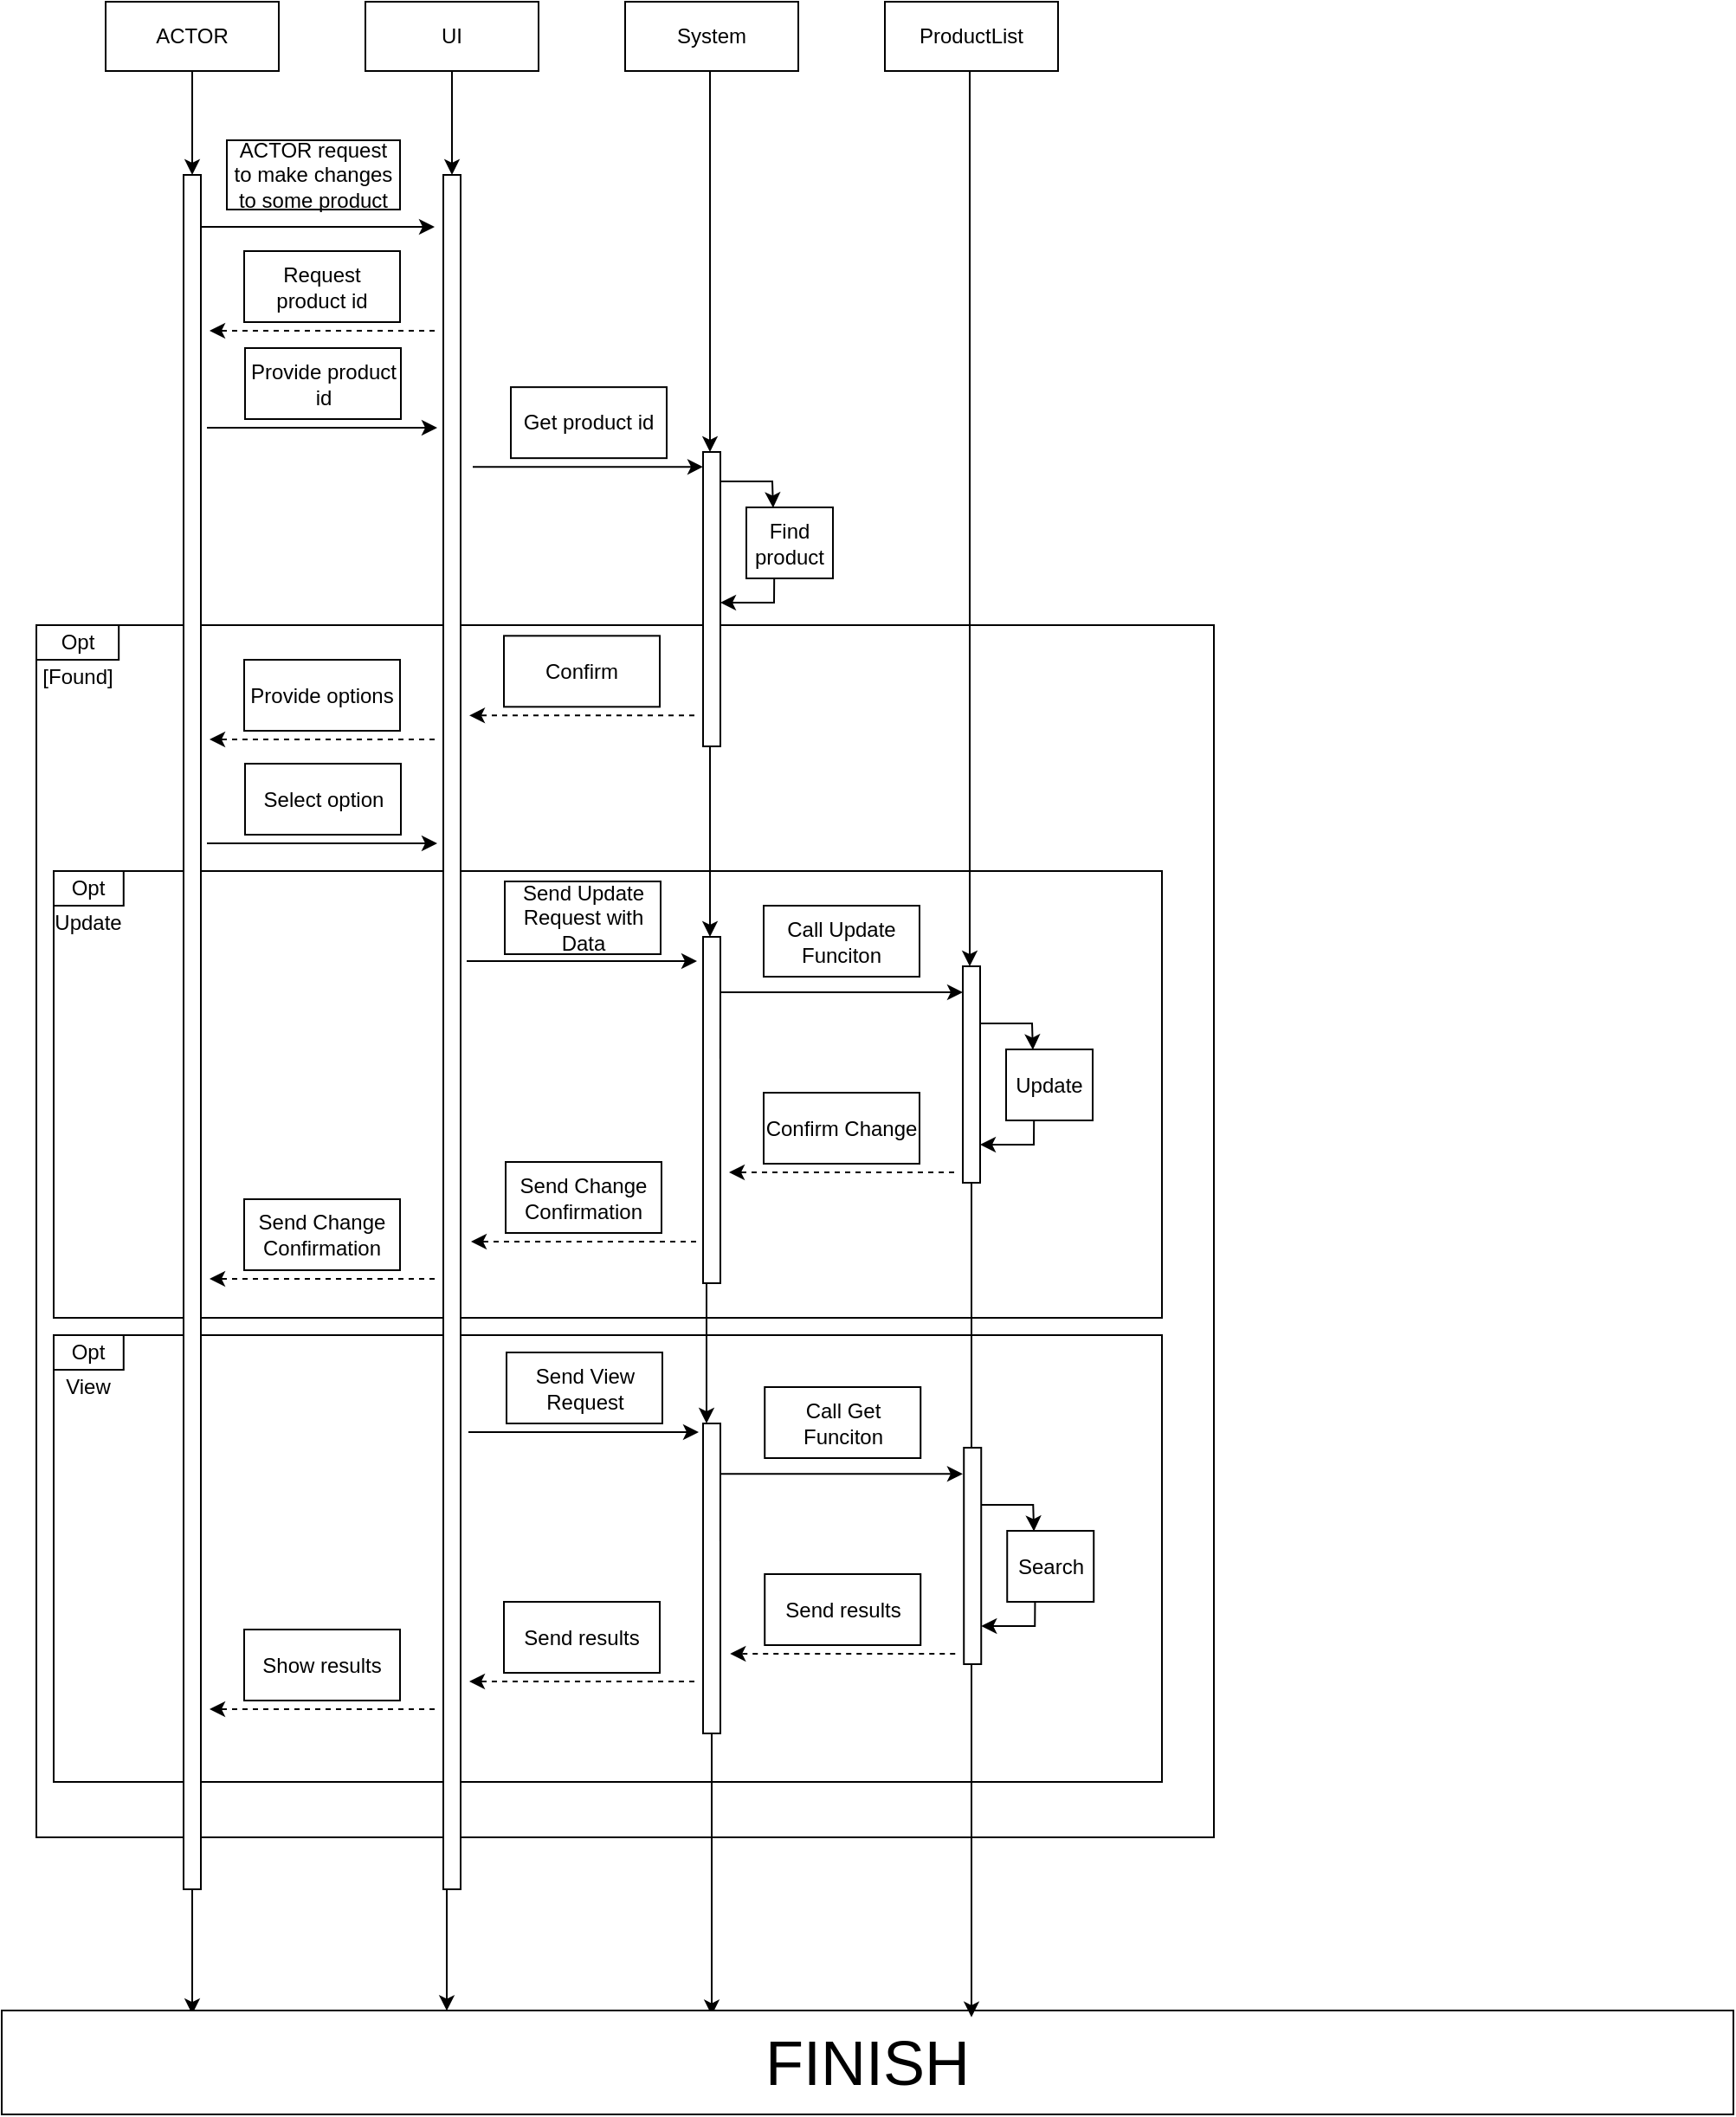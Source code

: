 <mxfile version="12.5.3" type="device"><diagram id="jN9ZzLNDDYYRKlVLCkU8" name="Page-1"><mxGraphModel dx="1765" dy="1305" grid="1" gridSize="10" guides="1" tooltips="1" connect="1" arrows="1" fold="1" page="1" pageScale="1" pageWidth="850" pageHeight="1100" math="0" shadow="0"><root><mxCell id="0"/><mxCell id="1" parent="0"/><mxCell id="iJIT8fu7xfQn46Ji7LRA-87" value="" style="rounded=0;whiteSpace=wrap;html=1;strokeColor=#000000;fillColor=#ffffff;" parent="1" vertex="1"><mxGeometry x="110" y="410" width="680" height="700" as="geometry"/></mxCell><mxCell id="iJIT8fu7xfQn46Ji7LRA-133" value="" style="rounded=0;whiteSpace=wrap;html=1;strokeColor=#000000;fillColor=#ffffff;" parent="1" vertex="1"><mxGeometry x="120" y="820" width="640" height="258" as="geometry"/></mxCell><mxCell id="iJIT8fu7xfQn46Ji7LRA-104" value="" style="rounded=0;whiteSpace=wrap;html=1;strokeColor=#000000;fillColor=#ffffff;" parent="1" vertex="1"><mxGeometry x="120" y="552" width="640" height="258" as="geometry"/></mxCell><mxCell id="iJIT8fu7xfQn46Ji7LRA-89" value="Opt" style="rounded=0;whiteSpace=wrap;html=1;strokeColor=#000000;fillColor=#ffffff;" parent="1" vertex="1"><mxGeometry x="110" y="410" width="47.596" height="20" as="geometry"/></mxCell><mxCell id="iJIT8fu7xfQn46Ji7LRA-91" value="[Found]" style="text;html=1;strokeColor=none;fillColor=none;align=center;verticalAlign=middle;whiteSpace=wrap;rounded=0;" parent="1" vertex="1"><mxGeometry x="114.76" y="430" width="38.077" height="20" as="geometry"/></mxCell><mxCell id="iJIT8fu7xfQn46Ji7LRA-93" value="" style="endArrow=classic;html=1;dashed=1;" parent="1" edge="1"><mxGeometry width="50" height="50" relative="1" as="geometry"><mxPoint x="490" y="462.17" as="sourcePoint"/><mxPoint x="360" y="462.17" as="targetPoint"/></mxGeometry></mxCell><mxCell id="iJIT8fu7xfQn46Ji7LRA-94" value="Confirm" style="rounded=0;whiteSpace=wrap;html=1;strokeColor=#000000;" parent="1" vertex="1"><mxGeometry x="380" y="416.17" width="90" height="41" as="geometry"/></mxCell><mxCell id="iJIT8fu7xfQn46Ji7LRA-95" value="" style="endArrow=classic;html=1;dashed=1;" parent="1" edge="1"><mxGeometry width="50" height="50" relative="1" as="geometry"><mxPoint x="340" y="476" as="sourcePoint"/><mxPoint x="210" y="476" as="targetPoint"/></mxGeometry></mxCell><mxCell id="iJIT8fu7xfQn46Ji7LRA-96" value="Provide options" style="rounded=0;whiteSpace=wrap;html=1;strokeColor=#000000;" parent="1" vertex="1"><mxGeometry x="230" y="430" width="90" height="41" as="geometry"/></mxCell><mxCell id="iJIT8fu7xfQn46Ji7LRA-97" value="Select option" style="rounded=0;whiteSpace=wrap;html=1;strokeColor=#000000;" parent="1" vertex="1"><mxGeometry x="230.5" y="490" width="90" height="41" as="geometry"/></mxCell><mxCell id="iJIT8fu7xfQn46Ji7LRA-98" value="" style="endArrow=classic;html=1;" parent="1" edge="1"><mxGeometry width="50" height="50" relative="1" as="geometry"><mxPoint x="208.5" y="536" as="sourcePoint"/><mxPoint x="341.5" y="536" as="targetPoint"/></mxGeometry></mxCell><mxCell id="hV3SvycA8Y3fYOB4Zh-P-26" style="edgeStyle=orthogonalEdgeStyle;rounded=0;orthogonalLoop=1;jettySize=auto;html=1;exitX=0.5;exitY=1;exitDx=0;exitDy=0;entryX=0.11;entryY=0.035;entryDx=0;entryDy=0;entryPerimeter=0;" parent="1" source="hV3SvycA8Y3fYOB4Zh-P-53" target="iJIT8fu7xfQn46Ji7LRA-39" edge="1"><mxGeometry relative="1" as="geometry"><mxPoint x="200" y="760" as="targetPoint"/></mxGeometry></mxCell><mxCell id="hV3SvycA8Y3fYOB4Zh-P-27" value="&lt;div&gt;ACTOR&lt;/div&gt;" style="rounded=0;whiteSpace=wrap;html=1;" parent="1" vertex="1"><mxGeometry x="150" y="50" width="100" height="40" as="geometry"/></mxCell><mxCell id="hV3SvycA8Y3fYOB4Zh-P-28" style="edgeStyle=orthogonalEdgeStyle;rounded=0;orthogonalLoop=1;jettySize=auto;html=1;exitX=0.5;exitY=1;exitDx=0;exitDy=0;entryX=0.257;entryY=0.003;entryDx=0;entryDy=0;entryPerimeter=0;" parent="1" source="hV3SvycA8Y3fYOB4Zh-P-54" target="iJIT8fu7xfQn46Ji7LRA-39" edge="1"><mxGeometry relative="1" as="geometry"><mxPoint x="353" y="968" as="targetPoint"/><Array as="points"><mxPoint x="347" y="670"/></Array></mxGeometry></mxCell><mxCell id="hV3SvycA8Y3fYOB4Zh-P-29" value="UI" style="rounded=0;whiteSpace=wrap;html=1;" parent="1" vertex="1"><mxGeometry x="300" y="50" width="100" height="40" as="geometry"/></mxCell><mxCell id="hV3SvycA8Y3fYOB4Zh-P-30" style="edgeStyle=orthogonalEdgeStyle;rounded=0;orthogonalLoop=1;jettySize=auto;html=1;entryX=0.41;entryY=0.046;entryDx=0;entryDy=0;entryPerimeter=0;" parent="1" source="iJIT8fu7xfQn46Ji7LRA-130" target="iJIT8fu7xfQn46Ji7LRA-39" edge="1"><mxGeometry relative="1" as="geometry"><mxPoint x="500" y="760" as="targetPoint"/></mxGeometry></mxCell><mxCell id="hV3SvycA8Y3fYOB4Zh-P-31" value="&lt;div&gt;System&lt;/div&gt;" style="rounded=0;whiteSpace=wrap;html=1;" parent="1" vertex="1"><mxGeometry x="450" y="50" width="100" height="40" as="geometry"/></mxCell><mxCell id="hV3SvycA8Y3fYOB4Zh-P-39" style="edgeStyle=orthogonalEdgeStyle;rounded=0;orthogonalLoop=1;jettySize=auto;html=1;exitX=0.5;exitY=1;exitDx=0;exitDy=0;" parent="1" source="hV3SvycA8Y3fYOB4Zh-P-27" target="hV3SvycA8Y3fYOB4Zh-P-53" edge="1"><mxGeometry relative="1" as="geometry"><mxPoint x="200" y="760" as="targetPoint"/><mxPoint x="200" y="90" as="sourcePoint"/></mxGeometry></mxCell><mxCell id="hV3SvycA8Y3fYOB4Zh-P-40" style="edgeStyle=orthogonalEdgeStyle;rounded=0;orthogonalLoop=1;jettySize=auto;html=1;exitX=0.5;exitY=1;exitDx=0;exitDy=0;" parent="1" source="hV3SvycA8Y3fYOB4Zh-P-29" target="hV3SvycA8Y3fYOB4Zh-P-54" edge="1"><mxGeometry relative="1" as="geometry"><mxPoint x="350" y="760" as="targetPoint"/><mxPoint x="350" y="90" as="sourcePoint"/></mxGeometry></mxCell><mxCell id="iJIT8fu7xfQn46Ji7LRA-33" style="edgeStyle=none;rounded=0;orthogonalLoop=1;jettySize=auto;html=1;entryX=0.309;entryY=0.005;entryDx=0;entryDy=0;entryPerimeter=0;" parent="1" target="iJIT8fu7xfQn46Ji7LRA-28" edge="1"><mxGeometry relative="1" as="geometry"><mxPoint x="550" y="337" as="targetPoint"/><mxPoint x="505" y="327" as="sourcePoint"/><Array as="points"><mxPoint x="535" y="327"/></Array></mxGeometry></mxCell><mxCell id="hV3SvycA8Y3fYOB4Zh-P-41" value="" style="rounded=0;whiteSpace=wrap;html=1;" parent="1" vertex="1"><mxGeometry x="495" y="310" width="10" height="170" as="geometry"/></mxCell><mxCell id="hV3SvycA8Y3fYOB4Zh-P-42" style="edgeStyle=orthogonalEdgeStyle;rounded=0;orthogonalLoop=1;jettySize=auto;html=1;" parent="1" source="hV3SvycA8Y3fYOB4Zh-P-31" target="hV3SvycA8Y3fYOB4Zh-P-41" edge="1"><mxGeometry relative="1" as="geometry"><mxPoint x="500" y="760" as="targetPoint"/><mxPoint x="500" y="90" as="sourcePoint"/><Array as="points"><mxPoint x="499" y="140"/><mxPoint x="499" y="140"/></Array></mxGeometry></mxCell><mxCell id="hV3SvycA8Y3fYOB4Zh-P-52" value="&lt;div&gt;&lt;br&gt;&lt;/div&gt;&lt;div&gt;&lt;br&gt;&lt;/div&gt;" style="text;html=1;align=center;verticalAlign=middle;resizable=0;points=[];autosize=1;" parent="1" vertex="1"><mxGeometry x="230" y="615" width="20" height="30" as="geometry"/></mxCell><mxCell id="hV3SvycA8Y3fYOB4Zh-P-53" value="" style="rounded=0;whiteSpace=wrap;html=1;" parent="1" vertex="1"><mxGeometry x="195" y="150" width="10" height="990" as="geometry"/></mxCell><mxCell id="hV3SvycA8Y3fYOB4Zh-P-54" value="" style="rounded=0;whiteSpace=wrap;html=1;" parent="1" vertex="1"><mxGeometry x="345" y="150" width="10" height="990" as="geometry"/></mxCell><mxCell id="hV3SvycA8Y3fYOB4Zh-P-61" value="" style="endArrow=classic;html=1;" parent="1" edge="1"><mxGeometry width="50" height="50" relative="1" as="geometry"><mxPoint x="205" y="180" as="sourcePoint"/><mxPoint x="340" y="180" as="targetPoint"/></mxGeometry></mxCell><mxCell id="hV3SvycA8Y3fYOB4Zh-P-62" value="Provide product id" style="rounded=0;whiteSpace=wrap;html=1;strokeColor=#000000;" parent="1" vertex="1"><mxGeometry x="230.5" y="250" width="90" height="41" as="geometry"/></mxCell><mxCell id="hV3SvycA8Y3fYOB4Zh-P-63" value="" style="endArrow=classic;html=1;" parent="1" edge="1"><mxGeometry width="50" height="50" relative="1" as="geometry"><mxPoint x="208.5" y="296" as="sourcePoint"/><mxPoint x="341.5" y="296" as="targetPoint"/></mxGeometry></mxCell><mxCell id="hV3SvycA8Y3fYOB4Zh-P-3" value="ACTOR request to make changes to some product" style="rounded=0;whiteSpace=wrap;html=1;strokeColor=#000000;" parent="1" vertex="1"><mxGeometry x="220" y="130" width="100" height="40" as="geometry"/></mxCell><mxCell id="iJIT8fu7xfQn46Ji7LRA-2" value="&lt;div&gt;ProductList&lt;/div&gt;" style="rounded=0;whiteSpace=wrap;html=1;" parent="1" vertex="1"><mxGeometry x="600" y="50" width="100" height="40" as="geometry"/></mxCell><mxCell id="iJIT8fu7xfQn46Ji7LRA-4" style="edgeStyle=orthogonalEdgeStyle;rounded=0;orthogonalLoop=1;jettySize=auto;html=1;" parent="1" source="iJIT8fu7xfQn46Ji7LRA-2" target="iJIT8fu7xfQn46Ji7LRA-3" edge="1"><mxGeometry relative="1" as="geometry"><mxPoint x="650" y="760" as="targetPoint"/><mxPoint x="650" y="90" as="sourcePoint"/><Array as="points"><mxPoint x="649" y="130"/><mxPoint x="649" y="130"/></Array></mxGeometry></mxCell><mxCell id="iJIT8fu7xfQn46Ji7LRA-26" value="" style="endArrow=classic;html=1;dashed=1;" parent="1" edge="1"><mxGeometry width="50" height="50" relative="1" as="geometry"><mxPoint x="340" y="240" as="sourcePoint"/><mxPoint x="210" y="240" as="targetPoint"/></mxGeometry></mxCell><mxCell id="iJIT8fu7xfQn46Ji7LRA-27" value="Request product id" style="rounded=0;whiteSpace=wrap;html=1;strokeColor=#000000;" parent="1" vertex="1"><mxGeometry x="230" y="194" width="90" height="41" as="geometry"/></mxCell><mxCell id="iJIT8fu7xfQn46Ji7LRA-34" style="edgeStyle=none;rounded=0;orthogonalLoop=1;jettySize=auto;html=1;exitX=0.322;exitY=0.965;exitDx=0;exitDy=0;exitPerimeter=0;" parent="1" source="iJIT8fu7xfQn46Ji7LRA-28" edge="1"><mxGeometry relative="1" as="geometry"><mxPoint x="505" y="397" as="targetPoint"/><Array as="points"><mxPoint x="536" y="397"/></Array></mxGeometry></mxCell><mxCell id="iJIT8fu7xfQn46Ji7LRA-28" value="Find product" style="rounded=0;whiteSpace=wrap;html=1;strokeColor=#000000;" parent="1" vertex="1"><mxGeometry x="520" y="342" width="50" height="41" as="geometry"/></mxCell><mxCell id="iJIT8fu7xfQn46Ji7LRA-39" value="&lt;font style=&quot;font-size: 36px&quot;&gt;FINISH&lt;/font&gt;" style="rounded=0;whiteSpace=wrap;html=1;fillColor=#ffffff;strokeColor=#000000;" parent="1" vertex="1"><mxGeometry x="90" y="1210" width="1000" height="60" as="geometry"/></mxCell><mxCell id="iJIT8fu7xfQn46Ji7LRA-85" value="Get product id" style="rounded=0;whiteSpace=wrap;html=1;strokeColor=#000000;" parent="1" vertex="1"><mxGeometry x="384" y="272.57" width="90" height="41" as="geometry"/></mxCell><mxCell id="iJIT8fu7xfQn46Ji7LRA-86" value="" style="endArrow=classic;html=1;" parent="1" edge="1"><mxGeometry width="50" height="50" relative="1" as="geometry"><mxPoint x="362" y="318.57" as="sourcePoint"/><mxPoint x="495" y="318.57" as="targetPoint"/></mxGeometry></mxCell><mxCell id="iJIT8fu7xfQn46Ji7LRA-99" value="" style="rounded=0;whiteSpace=wrap;html=1;" parent="1" vertex="1"><mxGeometry x="495" y="590" width="10" height="200" as="geometry"/></mxCell><mxCell id="iJIT8fu7xfQn46Ji7LRA-100" style="edgeStyle=orthogonalEdgeStyle;rounded=0;orthogonalLoop=1;jettySize=auto;html=1;" parent="1" source="hV3SvycA8Y3fYOB4Zh-P-41" edge="1"><mxGeometry relative="1" as="geometry"><mxPoint x="499" y="590" as="targetPoint"/><mxPoint x="500.0" y="480" as="sourcePoint"/><Array as="points"><mxPoint x="499" y="510"/><mxPoint x="499" y="510"/></Array></mxGeometry></mxCell><mxCell id="iJIT8fu7xfQn46Ji7LRA-101" value="Send Update Request with Data" style="rounded=0;whiteSpace=wrap;html=1;strokeColor=#000000;" parent="1" vertex="1"><mxGeometry x="380.5" y="558" width="90" height="42" as="geometry"/></mxCell><mxCell id="iJIT8fu7xfQn46Ji7LRA-102" value="" style="endArrow=classic;html=1;" parent="1" edge="1"><mxGeometry width="50" height="50" relative="1" as="geometry"><mxPoint x="358.5" y="604" as="sourcePoint"/><mxPoint x="491.5" y="604" as="targetPoint"/></mxGeometry></mxCell><mxCell id="iJIT8fu7xfQn46Ji7LRA-70" style="edgeStyle=orthogonalEdgeStyle;rounded=0;orthogonalLoop=1;jettySize=auto;html=1;exitX=0.995;exitY=0.352;exitDx=0;exitDy=0;exitPerimeter=0;" parent="1" source="iJIT8fu7xfQn46Ji7LRA-99" edge="1"><mxGeometry relative="1" as="geometry"><Array as="points"><mxPoint x="505" y="622"/></Array><mxPoint x="530" y="622" as="sourcePoint"/><mxPoint x="645" y="622" as="targetPoint"/></mxGeometry></mxCell><mxCell id="iJIT8fu7xfQn46Ji7LRA-121" value="" style="endArrow=classic;html=1;dashed=1;" parent="1" edge="1"><mxGeometry width="50" height="50" relative="1" as="geometry"><mxPoint x="491" y="766" as="sourcePoint"/><mxPoint x="361" y="766" as="targetPoint"/></mxGeometry></mxCell><mxCell id="iJIT8fu7xfQn46Ji7LRA-122" value="Send Change Confirmation" style="rounded=0;whiteSpace=wrap;html=1;strokeColor=#000000;" parent="1" vertex="1"><mxGeometry x="381" y="720" width="90" height="41" as="geometry"/></mxCell><mxCell id="iJIT8fu7xfQn46Ji7LRA-105" value="Opt" style="rounded=0;whiteSpace=wrap;html=1;strokeColor=#000000;fillColor=#ffffff;" parent="1" vertex="1"><mxGeometry x="120" y="552" width="40.385" height="20" as="geometry"/></mxCell><mxCell id="iJIT8fu7xfQn46Ji7LRA-106" value="Update" style="text;html=1;strokeColor=none;fillColor=none;align=center;verticalAlign=middle;whiteSpace=wrap;rounded=0;" parent="1" vertex="1"><mxGeometry x="124.038" y="572" width="32.308" height="20" as="geometry"/></mxCell><mxCell id="iJIT8fu7xfQn46Ji7LRA-3" value="" style="rounded=0;whiteSpace=wrap;html=1;" parent="1" vertex="1"><mxGeometry x="645" y="607" width="10" height="125" as="geometry"/></mxCell><mxCell id="iJIT8fu7xfQn46Ji7LRA-116" value="Call Update Funciton" style="rounded=0;whiteSpace=wrap;html=1;strokeColor=#000000;" parent="1" vertex="1"><mxGeometry x="530" y="572" width="90" height="41" as="geometry"/></mxCell><mxCell id="iJIT8fu7xfQn46Ji7LRA-65" style="edgeStyle=none;rounded=0;orthogonalLoop=1;jettySize=auto;html=1;exitX=0.322;exitY=0.965;exitDx=0;exitDy=0;exitPerimeter=0;" parent="1" source="iJIT8fu7xfQn46Ji7LRA-66" edge="1"><mxGeometry relative="1" as="geometry"><mxPoint x="655" y="710" as="targetPoint"/><Array as="points"><mxPoint x="686" y="710"/></Array></mxGeometry></mxCell><mxCell id="iJIT8fu7xfQn46Ji7LRA-61" style="edgeStyle=none;rounded=0;orthogonalLoop=1;jettySize=auto;html=1;entryX=0.309;entryY=0.005;entryDx=0;entryDy=0;entryPerimeter=0;" parent="1" target="iJIT8fu7xfQn46Ji7LRA-66" edge="1"><mxGeometry relative="1" as="geometry"><mxPoint x="700" y="650" as="targetPoint"/><mxPoint x="655" y="640" as="sourcePoint"/><Array as="points"><mxPoint x="685" y="640"/></Array></mxGeometry></mxCell><mxCell id="iJIT8fu7xfQn46Ji7LRA-66" value="Update" style="rounded=0;whiteSpace=wrap;html=1;strokeColor=#000000;" parent="1" vertex="1"><mxGeometry x="670" y="655" width="50" height="41" as="geometry"/></mxCell><mxCell id="iJIT8fu7xfQn46Ji7LRA-117" value="" style="endArrow=classic;html=1;dashed=1;" parent="1" edge="1"><mxGeometry width="50" height="50" relative="1" as="geometry"><mxPoint x="640" y="726" as="sourcePoint"/><mxPoint x="510" y="726" as="targetPoint"/></mxGeometry></mxCell><mxCell id="iJIT8fu7xfQn46Ji7LRA-118" value="Confirm Change" style="rounded=0;whiteSpace=wrap;html=1;strokeColor=#000000;" parent="1" vertex="1"><mxGeometry x="530" y="680" width="90" height="41" as="geometry"/></mxCell><mxCell id="iJIT8fu7xfQn46Ji7LRA-126" value="" style="endArrow=classic;html=1;dashed=1;" parent="1" edge="1"><mxGeometry width="50" height="50" relative="1" as="geometry"><mxPoint x="340" y="787.5" as="sourcePoint"/><mxPoint x="210" y="787.5" as="targetPoint"/></mxGeometry></mxCell><mxCell id="iJIT8fu7xfQn46Ji7LRA-127" value="Send Change Confirmation" style="rounded=0;whiteSpace=wrap;html=1;strokeColor=#000000;" parent="1" vertex="1"><mxGeometry x="230" y="741.5" width="90" height="41" as="geometry"/></mxCell><mxCell id="iJIT8fu7xfQn46Ji7LRA-128" value="Send View Request" style="rounded=0;whiteSpace=wrap;html=1;strokeColor=#000000;" parent="1" vertex="1"><mxGeometry x="381.5" y="830" width="90" height="41" as="geometry"/></mxCell><mxCell id="iJIT8fu7xfQn46Ji7LRA-129" value="" style="endArrow=classic;html=1;" parent="1" edge="1"><mxGeometry width="50" height="50" relative="1" as="geometry"><mxPoint x="359.5" y="876" as="sourcePoint"/><mxPoint x="492.5" y="876" as="targetPoint"/></mxGeometry></mxCell><mxCell id="iJIT8fu7xfQn46Ji7LRA-130" value="" style="rounded=0;whiteSpace=wrap;html=1;" parent="1" vertex="1"><mxGeometry x="495" y="871" width="10" height="179" as="geometry"/></mxCell><mxCell id="iJIT8fu7xfQn46Ji7LRA-131" style="edgeStyle=orthogonalEdgeStyle;rounded=0;orthogonalLoop=1;jettySize=auto;html=1;" parent="1" source="iJIT8fu7xfQn46Ji7LRA-99" edge="1"><mxGeometry relative="1" as="geometry"><mxPoint x="497" y="871" as="targetPoint"/><mxPoint x="500" y="790" as="sourcePoint"/><Array as="points"><mxPoint x="497" y="810"/><mxPoint x="497" y="810"/></Array></mxGeometry></mxCell><mxCell id="iJIT8fu7xfQn46Ji7LRA-1" style="edgeStyle=orthogonalEdgeStyle;rounded=0;orthogonalLoop=1;jettySize=auto;html=1;entryX=0.56;entryY=0.065;entryDx=0;entryDy=0;entryPerimeter=0;" parent="1" source="iJIT8fu7xfQn46Ji7LRA-3" target="iJIT8fu7xfQn46Ji7LRA-39" edge="1"><mxGeometry relative="1" as="geometry"><mxPoint x="650" y="914.706" as="targetPoint"/></mxGeometry></mxCell><mxCell id="iJIT8fu7xfQn46Ji7LRA-134" value="Opt" style="rounded=0;whiteSpace=wrap;html=1;strokeColor=#000000;fillColor=#ffffff;" parent="1" vertex="1"><mxGeometry x="120" y="820" width="40.385" height="20" as="geometry"/></mxCell><mxCell id="iJIT8fu7xfQn46Ji7LRA-135" value="View" style="text;html=1;strokeColor=none;fillColor=none;align=center;verticalAlign=middle;whiteSpace=wrap;rounded=0;" parent="1" vertex="1"><mxGeometry x="124.038" y="840" width="32.308" height="20" as="geometry"/></mxCell><mxCell id="iJIT8fu7xfQn46Ji7LRA-138" style="edgeStyle=orthogonalEdgeStyle;rounded=0;orthogonalLoop=1;jettySize=auto;html=1;exitX=0.995;exitY=0.352;exitDx=0;exitDy=0;exitPerimeter=0;" parent="1" edge="1"><mxGeometry relative="1" as="geometry"><Array as="points"><mxPoint x="504.62" y="900"/></Array><mxPoint x="504.973" y="938.941" as="sourcePoint"/><mxPoint x="644.973" y="900.118" as="targetPoint"/></mxGeometry></mxCell><mxCell id="iJIT8fu7xfQn46Ji7LRA-140" value="Call Get Funciton" style="rounded=0;whiteSpace=wrap;html=1;strokeColor=#000000;" parent="1" vertex="1"><mxGeometry x="530.62" y="850" width="90" height="41" as="geometry"/></mxCell><mxCell id="iJIT8fu7xfQn46Ji7LRA-141" style="edgeStyle=none;rounded=0;orthogonalLoop=1;jettySize=auto;html=1;exitX=0.322;exitY=0.965;exitDx=0;exitDy=0;exitPerimeter=0;" parent="1" source="iJIT8fu7xfQn46Ji7LRA-143" edge="1"><mxGeometry relative="1" as="geometry"><mxPoint x="655.62" y="988" as="targetPoint"/><Array as="points"><mxPoint x="686.62" y="988"/></Array></mxGeometry></mxCell><mxCell id="iJIT8fu7xfQn46Ji7LRA-142" style="edgeStyle=none;rounded=0;orthogonalLoop=1;jettySize=auto;html=1;entryX=0.309;entryY=0.005;entryDx=0;entryDy=0;entryPerimeter=0;" parent="1" target="iJIT8fu7xfQn46Ji7LRA-143" edge="1"><mxGeometry relative="1" as="geometry"><mxPoint x="700.62" y="928" as="targetPoint"/><mxPoint x="655.62" y="918" as="sourcePoint"/><Array as="points"><mxPoint x="685.62" y="918"/></Array></mxGeometry></mxCell><mxCell id="iJIT8fu7xfQn46Ji7LRA-143" value="Search" style="rounded=0;whiteSpace=wrap;html=1;strokeColor=#000000;" parent="1" vertex="1"><mxGeometry x="670.62" y="933" width="50" height="41" as="geometry"/></mxCell><mxCell id="iJIT8fu7xfQn46Ji7LRA-144" value="" style="endArrow=classic;html=1;dashed=1;" parent="1" edge="1"><mxGeometry width="50" height="50" relative="1" as="geometry"><mxPoint x="640.62" y="1004" as="sourcePoint"/><mxPoint x="510.62" y="1004" as="targetPoint"/></mxGeometry></mxCell><mxCell id="iJIT8fu7xfQn46Ji7LRA-145" value="Send results" style="rounded=0;whiteSpace=wrap;html=1;strokeColor=#000000;" parent="1" vertex="1"><mxGeometry x="530.62" y="958" width="90" height="41" as="geometry"/></mxCell><mxCell id="iJIT8fu7xfQn46Ji7LRA-139" value="" style="rounded=0;whiteSpace=wrap;html=1;" parent="1" vertex="1"><mxGeometry x="645.62" y="885" width="10" height="125" as="geometry"/></mxCell><mxCell id="iJIT8fu7xfQn46Ji7LRA-151" value="" style="endArrow=classic;html=1;dashed=1;" parent="1" edge="1"><mxGeometry width="50" height="50" relative="1" as="geometry"><mxPoint x="490" y="1020" as="sourcePoint"/><mxPoint x="360" y="1020" as="targetPoint"/></mxGeometry></mxCell><mxCell id="iJIT8fu7xfQn46Ji7LRA-152" value="Send results" style="rounded=0;whiteSpace=wrap;html=1;strokeColor=#000000;" parent="1" vertex="1"><mxGeometry x="380" y="974" width="90" height="41" as="geometry"/></mxCell><mxCell id="iJIT8fu7xfQn46Ji7LRA-153" value="" style="endArrow=classic;html=1;dashed=1;" parent="1" edge="1"><mxGeometry width="50" height="50" relative="1" as="geometry"><mxPoint x="340" y="1036" as="sourcePoint"/><mxPoint x="210" y="1036" as="targetPoint"/></mxGeometry></mxCell><mxCell id="iJIT8fu7xfQn46Ji7LRA-154" value="Show results" style="rounded=0;whiteSpace=wrap;html=1;strokeColor=#000000;" parent="1" vertex="1"><mxGeometry x="230" y="990" width="90" height="41" as="geometry"/></mxCell></root></mxGraphModel></diagram></mxfile>